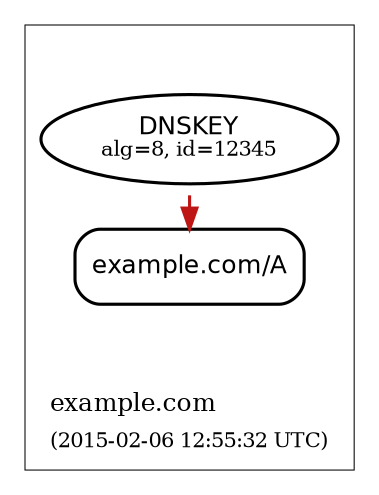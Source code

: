 digraph {
  graph [compound=true, rankdir=BT, ranksep=0.3];
	node [label="\N",
		penwidth=1.5
	];
	edge [penwidth=1.5];

  subgraph "cluster_example.com" {
		graph [label=<<TABLE BORDER="0"><TR><TD ALIGN="LEFT"><FONT POINT-SIZE="12">example.com</FONT></TD></TR><TR><TD ALIGN="LEFT"><FONT POINT-SIZE="10">(2015-02-06 12:55:32 UTC)</FONT></TD></TR></TABLE>>,
				labeljust=l,
				penwidth=0.5
		];
		"cluster_example.com_top" [shape=point, style=invis];
		"cluster_example.com_bottom" [shape=point, style=invis];
		"DNSKEY-0|example.com|8|12345"	 [color="#000000",
			fillcolor="#ffffff",
			label=<<FONT POINT-SIZE="12" FACE="Helvetica">DNSKEY</FONT><BR/><FONT POINT-SIZE="10">alg=8, id=12345</FONT>>,
			shape=ellipse,
			style=filled];
    "RRset-10|example.com|A" [color="#000000",
						fillcolor="#ffffff",
						label=<<FONT POINT-SIZE="12" FACE="Helvetica">example.com/A</FONT>>,
						shape=rectangle,
						style="rounded,filled"];
  }
	"cluster_example.com_bottom" -> "RRset-10|example.com|A" [style=invis];
	"RRset-10|example.com|A" -> "DNSKEY-0|example.com|8|12345" [dir=back,
		color="#be1515",
		style="dashed"];
	"DNSKEY-0|example.com|8|12345" -> "cluster_example.com_top" [style=invis];
}
